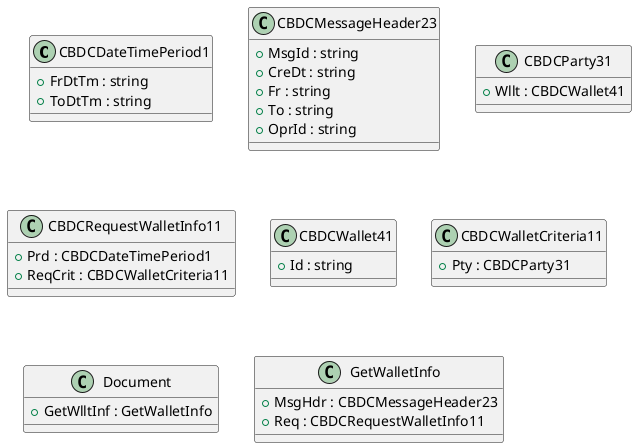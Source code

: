 @startuml

class CBDCDateTimePeriod1 {
    +FrDtTm : string
    +ToDtTm : string
}
class CBDCMessageHeader23 {
    +MsgId : string
    +CreDt : string
    +Fr : string
    +To : string
    +OprId : string
}
class CBDCParty31 {
    +Wllt : CBDCWallet41
}
class CBDCRequestWalletInfo11 {
    +Prd : CBDCDateTimePeriod1
    +ReqCrit : CBDCWalletCriteria11
}
class CBDCWallet41 {
    +Id : string
}
class CBDCWalletCriteria11 {
    +Pty : CBDCParty31
}
class Document {
    +GetWlltInf : GetWalletInfo
}
class GetWalletInfo {
    +MsgHdr : CBDCMessageHeader23
    +Req : CBDCRequestWalletInfo11
}

@enduml
